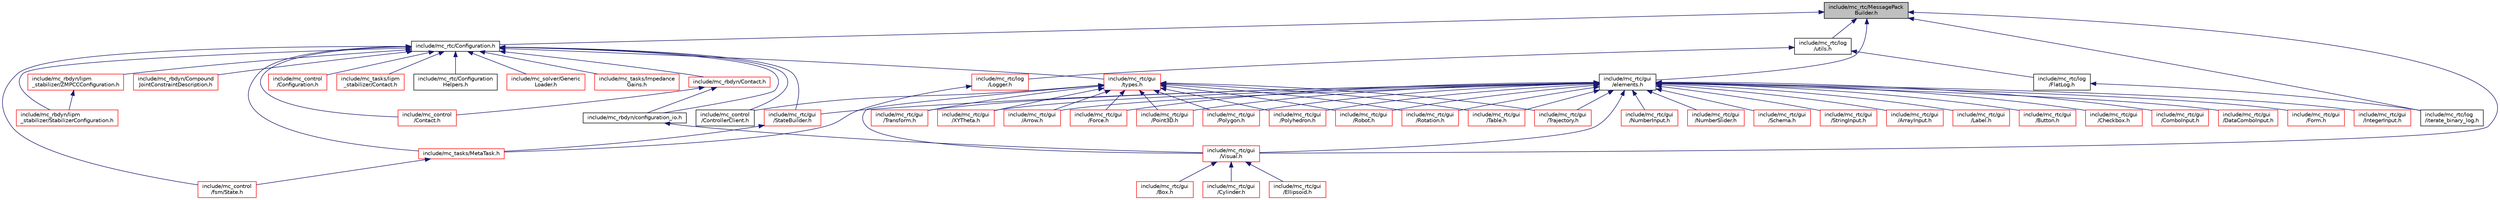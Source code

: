 digraph "include/mc_rtc/MessagePackBuilder.h"
{
 // INTERACTIVE_SVG=YES
  edge [fontname="Helvetica",fontsize="10",labelfontname="Helvetica",labelfontsize="10"];
  node [fontname="Helvetica",fontsize="10",shape=record];
  Node12 [label="include/mc_rtc/MessagePack\lBuilder.h",height=0.2,width=0.4,color="black", fillcolor="grey75", style="filled", fontcolor="black"];
  Node12 -> Node13 [dir="back",color="midnightblue",fontsize="10",style="solid",fontname="Helvetica"];
  Node13 [label="include/mc_rtc/Configuration.h",height=0.2,width=0.4,color="black", fillcolor="white", style="filled",URL="$mc__rtc_2Configuration_8h.html"];
  Node13 -> Node14 [dir="back",color="midnightblue",fontsize="10",style="solid",fontname="Helvetica"];
  Node14 [label="include/mc_tasks/MetaTask.h",height=0.2,width=0.4,color="red", fillcolor="white", style="filled",URL="$MetaTask_8h.html"];
  Node14 -> Node34 [dir="back",color="midnightblue",fontsize="10",style="solid",fontname="Helvetica"];
  Node34 [label="include/mc_control\l/fsm/State.h",height=0.2,width=0.4,color="red", fillcolor="white", style="filled",URL="$State_8h.html"];
  Node13 -> Node77 [dir="back",color="midnightblue",fontsize="10",style="solid",fontname="Helvetica"];
  Node77 [label="include/mc_rtc/gui\l/StateBuilder.h",height=0.2,width=0.4,color="red", fillcolor="white", style="filled",URL="$StateBuilder_8h.html"];
  Node77 -> Node14 [dir="back",color="midnightblue",fontsize="10",style="solid",fontname="Helvetica"];
  Node13 -> Node91 [dir="back",color="midnightblue",fontsize="10",style="solid",fontname="Helvetica"];
  Node91 [label="include/mc_rtc/gui\l/types.h",height=0.2,width=0.4,color="red", fillcolor="white", style="filled",URL="$types_8h.html"];
  Node91 -> Node99 [dir="back",color="midnightblue",fontsize="10",style="solid",fontname="Helvetica"];
  Node99 [label="include/mc_rtc/gui\l/Arrow.h",height=0.2,width=0.4,color="red", fillcolor="white", style="filled",URL="$Arrow_8h.html"];
  Node91 -> Node100 [dir="back",color="midnightblue",fontsize="10",style="solid",fontname="Helvetica"];
  Node100 [label="include/mc_rtc/gui\l/Visual.h",height=0.2,width=0.4,color="red", fillcolor="white", style="filled",URL="$Visual_8h.html"];
  Node100 -> Node101 [dir="back",color="midnightblue",fontsize="10",style="solid",fontname="Helvetica"];
  Node101 [label="include/mc_rtc/gui\l/Box.h",height=0.2,width=0.4,color="red", fillcolor="white", style="filled",URL="$Box_8h.html"];
  Node100 -> Node102 [dir="back",color="midnightblue",fontsize="10",style="solid",fontname="Helvetica"];
  Node102 [label="include/mc_rtc/gui\l/Cylinder.h",height=0.2,width=0.4,color="red", fillcolor="white", style="filled",URL="$Cylinder_8h.html"];
  Node100 -> Node103 [dir="back",color="midnightblue",fontsize="10",style="solid",fontname="Helvetica"];
  Node103 [label="include/mc_rtc/gui\l/Ellipsoid.h",height=0.2,width=0.4,color="red", fillcolor="white", style="filled",URL="$Ellipsoid_8h.html"];
  Node91 -> Node106 [dir="back",color="midnightblue",fontsize="10",style="solid",fontname="Helvetica"];
  Node106 [label="include/mc_rtc/gui\l/Force.h",height=0.2,width=0.4,color="red", fillcolor="white", style="filled",URL="$Force_8h.html"];
  Node91 -> Node107 [dir="back",color="midnightblue",fontsize="10",style="solid",fontname="Helvetica"];
  Node107 [label="include/mc_rtc/gui\l/Point3D.h",height=0.2,width=0.4,color="red", fillcolor="white", style="filled",URL="$Point3D_8h.html"];
  Node91 -> Node108 [dir="back",color="midnightblue",fontsize="10",style="solid",fontname="Helvetica"];
  Node108 [label="include/mc_rtc/gui\l/Polygon.h",height=0.2,width=0.4,color="red", fillcolor="white", style="filled",URL="$Polygon_8h.html"];
  Node91 -> Node109 [dir="back",color="midnightblue",fontsize="10",style="solid",fontname="Helvetica"];
  Node109 [label="include/mc_rtc/gui\l/Polyhedron.h",height=0.2,width=0.4,color="red", fillcolor="white", style="filled",URL="$Polyhedron_8h.html"];
  Node91 -> Node110 [dir="back",color="midnightblue",fontsize="10",style="solid",fontname="Helvetica"];
  Node110 [label="include/mc_rtc/gui\l/Robot.h",height=0.2,width=0.4,color="red", fillcolor="white", style="filled",URL="$mc__rtc_2gui_2Robot_8h.html"];
  Node91 -> Node111 [dir="back",color="midnightblue",fontsize="10",style="solid",fontname="Helvetica"];
  Node111 [label="include/mc_rtc/gui\l/Rotation.h",height=0.2,width=0.4,color="red", fillcolor="white", style="filled",URL="$Rotation_8h.html"];
  Node91 -> Node112 [dir="back",color="midnightblue",fontsize="10",style="solid",fontname="Helvetica"];
  Node112 [label="include/mc_rtc/gui\l/Table.h",height=0.2,width=0.4,color="red", fillcolor="white", style="filled",URL="$Table_8h.html"];
  Node91 -> Node113 [dir="back",color="midnightblue",fontsize="10",style="solid",fontname="Helvetica"];
  Node113 [label="include/mc_rtc/gui\l/Trajectory.h",height=0.2,width=0.4,color="red", fillcolor="white", style="filled",URL="$Trajectory_8h.html"];
  Node91 -> Node114 [dir="back",color="midnightblue",fontsize="10",style="solid",fontname="Helvetica"];
  Node114 [label="include/mc_rtc/gui\l/Transform.h",height=0.2,width=0.4,color="red", fillcolor="white", style="filled",URL="$Transform_8h.html"];
  Node91 -> Node115 [dir="back",color="midnightblue",fontsize="10",style="solid",fontname="Helvetica"];
  Node115 [label="include/mc_rtc/gui\l/XYTheta.h",height=0.2,width=0.4,color="red", fillcolor="white", style="filled",URL="$XYTheta_8h.html"];
  Node91 -> Node21 [dir="back",color="midnightblue",fontsize="10",style="solid",fontname="Helvetica"];
  Node21 [label="include/mc_control\l/ControllerClient.h",height=0.2,width=0.4,color="black", fillcolor="white", style="filled",URL="$ControllerClient_8h.html"];
  Node13 -> Node116 [dir="back",color="midnightblue",fontsize="10",style="solid",fontname="Helvetica"];
  Node116 [label="include/mc_rbdyn/Contact.h",height=0.2,width=0.4,color="red", fillcolor="white", style="filled",URL="$mc__rbdyn_2Contact_8h.html"];
  Node116 -> Node136 [dir="back",color="midnightblue",fontsize="10",style="solid",fontname="Helvetica"];
  Node136 [label="include/mc_control\l/Contact.h",height=0.2,width=0.4,color="red", fillcolor="white", style="filled",URL="$mc__control_2Contact_8h.html"];
  Node116 -> Node137 [dir="back",color="midnightblue",fontsize="10",style="solid",fontname="Helvetica"];
  Node137 [label="include/mc_rbdyn/configuration_io.h",height=0.2,width=0.4,color="black", fillcolor="white", style="filled",URL="$configuration__io_8h.html"];
  Node137 -> Node100 [dir="back",color="midnightblue",fontsize="10",style="solid",fontname="Helvetica"];
  Node13 -> Node138 [dir="back",color="midnightblue",fontsize="10",style="solid",fontname="Helvetica"];
  Node138 [label="include/mc_rbdyn/Compound\lJointConstraintDescription.h",height=0.2,width=0.4,color="red", fillcolor="white", style="filled",URL="$CompoundJointConstraintDescription_8h.html"];
  Node13 -> Node154 [dir="back",color="midnightblue",fontsize="10",style="solid",fontname="Helvetica"];
  Node154 [label="include/mc_rbdyn/lipm\l_stabilizer/ZMPCCConfiguration.h",height=0.2,width=0.4,color="red", fillcolor="white", style="filled",URL="$ZMPCCConfiguration_8h.html"];
  Node154 -> Node155 [dir="back",color="midnightblue",fontsize="10",style="solid",fontname="Helvetica"];
  Node155 [label="include/mc_rbdyn/lipm\l_stabilizer/StabilizerConfiguration.h",height=0.2,width=0.4,color="red", fillcolor="white", style="filled",URL="$StabilizerConfiguration_8h.html"];
  Node13 -> Node155 [dir="back",color="midnightblue",fontsize="10",style="solid",fontname="Helvetica"];
  Node13 -> Node157 [dir="back",color="midnightblue",fontsize="10",style="solid",fontname="Helvetica"];
  Node157 [label="include/mc_control\l/Configuration.h",height=0.2,width=0.4,color="red", fillcolor="white", style="filled",URL="$mc__control_2Configuration_8h.html"];
  Node13 -> Node136 [dir="back",color="midnightblue",fontsize="10",style="solid",fontname="Helvetica"];
  Node13 -> Node137 [dir="back",color="midnightblue",fontsize="10",style="solid",fontname="Helvetica"];
  Node13 -> Node21 [dir="back",color="midnightblue",fontsize="10",style="solid",fontname="Helvetica"];
  Node13 -> Node34 [dir="back",color="midnightblue",fontsize="10",style="solid",fontname="Helvetica"];
  Node13 -> Node146 [dir="back",color="midnightblue",fontsize="10",style="solid",fontname="Helvetica"];
  Node146 [label="include/mc_tasks/lipm\l_stabilizer/Contact.h",height=0.2,width=0.4,color="red", fillcolor="white", style="filled",URL="$mc__tasks_2lipm__stabilizer_2Contact_8h.html"];
  Node13 -> Node158 [dir="back",color="midnightblue",fontsize="10",style="solid",fontname="Helvetica"];
  Node158 [label="include/mc_rtc/Configuration\lHelpers.h",height=0.2,width=0.4,color="black", fillcolor="white", style="filled",URL="$ConfigurationHelpers_8h.html"];
  Node13 -> Node129 [dir="back",color="midnightblue",fontsize="10",style="solid",fontname="Helvetica"];
  Node129 [label="include/mc_solver/Generic\lLoader.h",height=0.2,width=0.4,color="red", fillcolor="white", style="filled",URL="$GenericLoader_8h.html"];
  Node13 -> Node159 [dir="back",color="midnightblue",fontsize="10",style="solid",fontname="Helvetica"];
  Node159 [label="include/mc_tasks/Impedance\lGains.h",height=0.2,width=0.4,color="red", fillcolor="white", style="filled",URL="$ImpedanceGains_8h.html"];
  Node12 -> Node160 [dir="back",color="midnightblue",fontsize="10",style="solid",fontname="Helvetica"];
  Node160 [label="include/mc_rtc/gui\l/elements.h",height=0.2,width=0.4,color="black", fillcolor="white", style="filled",URL="$elements_8h.html"];
  Node160 -> Node77 [dir="back",color="midnightblue",fontsize="10",style="solid",fontname="Helvetica"];
  Node160 -> Node161 [dir="back",color="midnightblue",fontsize="10",style="solid",fontname="Helvetica"];
  Node161 [label="include/mc_rtc/gui\l/ArrayInput.h",height=0.2,width=0.4,color="red", fillcolor="white", style="filled",URL="$ArrayInput_8h.html"];
  Node160 -> Node163 [dir="back",color="midnightblue",fontsize="10",style="solid",fontname="Helvetica"];
  Node163 [label="include/mc_rtc/gui\l/Label.h",height=0.2,width=0.4,color="red", fillcolor="white", style="filled",URL="$Label_8h.html"];
  Node160 -> Node99 [dir="back",color="midnightblue",fontsize="10",style="solid",fontname="Helvetica"];
  Node160 -> Node100 [dir="back",color="midnightblue",fontsize="10",style="solid",fontname="Helvetica"];
  Node160 -> Node165 [dir="back",color="midnightblue",fontsize="10",style="solid",fontname="Helvetica"];
  Node165 [label="include/mc_rtc/gui\l/Button.h",height=0.2,width=0.4,color="red", fillcolor="white", style="filled",URL="$Button_8h.html"];
  Node160 -> Node166 [dir="back",color="midnightblue",fontsize="10",style="solid",fontname="Helvetica"];
  Node166 [label="include/mc_rtc/gui\l/Checkbox.h",height=0.2,width=0.4,color="red", fillcolor="white", style="filled",URL="$Checkbox_8h.html"];
  Node160 -> Node167 [dir="back",color="midnightblue",fontsize="10",style="solid",fontname="Helvetica"];
  Node167 [label="include/mc_rtc/gui\l/ComboInput.h",height=0.2,width=0.4,color="red", fillcolor="white", style="filled",URL="$ComboInput_8h.html"];
  Node160 -> Node168 [dir="back",color="midnightblue",fontsize="10",style="solid",fontname="Helvetica"];
  Node168 [label="include/mc_rtc/gui\l/DataComboInput.h",height=0.2,width=0.4,color="red", fillcolor="white", style="filled",URL="$DataComboInput_8h.html"];
  Node160 -> Node106 [dir="back",color="midnightblue",fontsize="10",style="solid",fontname="Helvetica"];
  Node160 -> Node169 [dir="back",color="midnightblue",fontsize="10",style="solid",fontname="Helvetica"];
  Node169 [label="include/mc_rtc/gui\l/Form.h",height=0.2,width=0.4,color="red", fillcolor="white", style="filled",URL="$Form_8h.html"];
  Node160 -> Node170 [dir="back",color="midnightblue",fontsize="10",style="solid",fontname="Helvetica"];
  Node170 [label="include/mc_rtc/gui\l/IntegerInput.h",height=0.2,width=0.4,color="red", fillcolor="white", style="filled",URL="$IntegerInput_8h.html"];
  Node160 -> Node171 [dir="back",color="midnightblue",fontsize="10",style="solid",fontname="Helvetica"];
  Node171 [label="include/mc_rtc/gui\l/NumberInput.h",height=0.2,width=0.4,color="red", fillcolor="white", style="filled",URL="$NumberInput_8h.html"];
  Node160 -> Node172 [dir="back",color="midnightblue",fontsize="10",style="solid",fontname="Helvetica"];
  Node172 [label="include/mc_rtc/gui\l/NumberSlider.h",height=0.2,width=0.4,color="red", fillcolor="white", style="filled",URL="$NumberSlider_8h.html"];
  Node160 -> Node107 [dir="back",color="midnightblue",fontsize="10",style="solid",fontname="Helvetica"];
  Node160 -> Node108 [dir="back",color="midnightblue",fontsize="10",style="solid",fontname="Helvetica"];
  Node160 -> Node109 [dir="back",color="midnightblue",fontsize="10",style="solid",fontname="Helvetica"];
  Node160 -> Node110 [dir="back",color="midnightblue",fontsize="10",style="solid",fontname="Helvetica"];
  Node160 -> Node111 [dir="back",color="midnightblue",fontsize="10",style="solid",fontname="Helvetica"];
  Node160 -> Node173 [dir="back",color="midnightblue",fontsize="10",style="solid",fontname="Helvetica"];
  Node173 [label="include/mc_rtc/gui\l/Schema.h",height=0.2,width=0.4,color="red", fillcolor="white", style="filled",URL="$Schema_8h.html"];
  Node160 -> Node174 [dir="back",color="midnightblue",fontsize="10",style="solid",fontname="Helvetica"];
  Node174 [label="include/mc_rtc/gui\l/StringInput.h",height=0.2,width=0.4,color="red", fillcolor="white", style="filled",URL="$StringInput_8h.html"];
  Node160 -> Node112 [dir="back",color="midnightblue",fontsize="10",style="solid",fontname="Helvetica"];
  Node160 -> Node113 [dir="back",color="midnightblue",fontsize="10",style="solid",fontname="Helvetica"];
  Node160 -> Node114 [dir="back",color="midnightblue",fontsize="10",style="solid",fontname="Helvetica"];
  Node160 -> Node115 [dir="back",color="midnightblue",fontsize="10",style="solid",fontname="Helvetica"];
  Node12 -> Node175 [dir="back",color="midnightblue",fontsize="10",style="solid",fontname="Helvetica"];
  Node175 [label="include/mc_rtc/log\l/utils.h",height=0.2,width=0.4,color="black", fillcolor="white", style="filled",URL="$log_2utils_8h.html"];
  Node175 -> Node176 [dir="back",color="midnightblue",fontsize="10",style="solid",fontname="Helvetica"];
  Node176 [label="include/mc_rtc/log\l/Logger.h",height=0.2,width=0.4,color="red", fillcolor="white", style="filled",URL="$Logger_8h.html"];
  Node176 -> Node14 [dir="back",color="midnightblue",fontsize="10",style="solid",fontname="Helvetica"];
  Node175 -> Node177 [dir="back",color="midnightblue",fontsize="10",style="solid",fontname="Helvetica"];
  Node177 [label="include/mc_rtc/log\l/FlatLog.h",height=0.2,width=0.4,color="black", fillcolor="white", style="filled",URL="$FlatLog_8h.html"];
  Node177 -> Node178 [dir="back",color="midnightblue",fontsize="10",style="solid",fontname="Helvetica"];
  Node178 [label="include/mc_rtc/log\l/iterate_binary_log.h",height=0.2,width=0.4,color="black", fillcolor="white", style="filled",URL="$iterate__binary__log_8h.html"];
  Node12 -> Node100 [dir="back",color="midnightblue",fontsize="10",style="solid",fontname="Helvetica"];
  Node12 -> Node178 [dir="back",color="midnightblue",fontsize="10",style="solid",fontname="Helvetica"];
}
